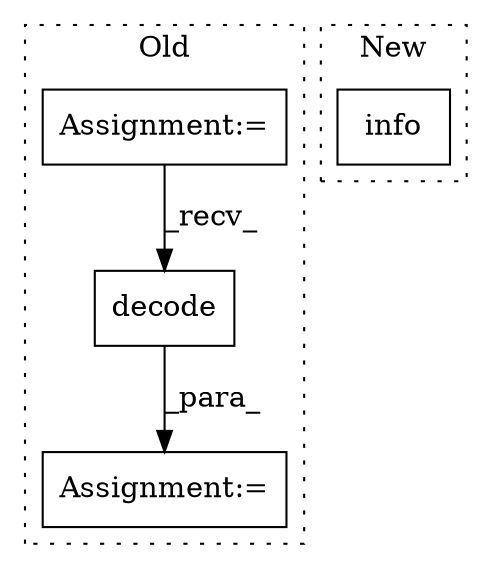 digraph G {
subgraph cluster0 {
1 [label="decode" a="32" s="7654" l="8" shape="box"];
3 [label="Assignment:=" a="7" s="7545" l="1" shape="box"];
4 [label="Assignment:=" a="7" s="7622" l="1" shape="box"];
label = "Old";
style="dotted";
}
subgraph cluster1 {
2 [label="info" a="32" s="8216" l="6" shape="box"];
label = "New";
style="dotted";
}
1 -> 4 [label="_para_"];
3 -> 1 [label="_recv_"];
}